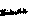 beginfig(1);
% Haider
fill (0.074219,0.152344)..controls (-0.023438,0.304688) and (-0.023438,0.328125)..(0.074219,0.519531)..controls (0.132813,0.628906) and (0.167969,0.667969)..(0.148438,0.605469)..controls (0.128906,0.539063) and (0.132813,0.417969)..(0.156250,0.332031)..controls (0.187500,0.207031) and (0.230469,0.179688)..(0.359375,0.195313)..controls (0.488281,0.207031) and (0.531250,0.253906)..(0.546875,0.378906)..controls (0.562500,0.527344) and (0.546875,0.542969)..(0.406250,0.515625)..controls (0.214844,0.480469) and (0.183594,0.597656)..(0.363281,0.656250)..controls (0.558594,0.718750) and (0.609375,0.824219)..(0.660156,1.246090)..controls (0.695313,1.585940) and (0.687500,1.640630)..(0.601563,1.640630)..controls (0.542969,1.640630) and (0.496094,1.667970)..(0.496094,1.703130)..controls (0.496094,1.738280) and (0.453125,1.750000)..(0.402344,1.726560)..controls (0.285156,1.683590) and (0.273438,1.835940)..(0.382813,1.945310)..controls (0.488281,2.054690) and (0.539063,2.042970)..(0.578125,1.890630)..controls (0.632813,1.687500) and (0.726563,1.792970)..(0.820313,2.148440)..controls (0.863281,2.324220) and (0.921875,2.468750)..(0.953125,2.468750)..controls (1.023440,2.468750) and (1.011720,2.308590)..(0.910156,1.832030)..controls (0.808594,1.378910) and (0.785156,1.003910)..(0.859375,1.007810)..controls (1.000000,1.015630) and (1.125000,1.214840)..(1.250000,1.632810)..controls (1.390630,2.097660) and (1.605470,2.402340)..(1.792970,2.402340)..controls (2.023440,2.402340) and (1.792970,1.660160)..(1.449220,1.285160)..controls (1.230470,1.046880) and (1.195310,0.968750)..(1.195310,0.722656)..controls (1.195310,0.437500) and (1.195310,0.433594)..(1.410160,0.433594)..controls (1.617190,0.433594) and (1.625000,0.445313)..(1.621090,0.656250)..controls (1.613280,0.890625) and (1.812500,1.230470)..(1.957030,1.230470)..controls (2.101560,1.230470) and (2.089840,1.101560)..(1.941410,1.039060)..controls (1.804690,0.976563) and (1.691410,0.625000)..(1.812500,0.625000)..controls (1.953130,0.625000) and (2.144530,0.843750)..(2.183590,1.039060)..controls (2.246090,1.378910) and (2.363280,1.312500)..(2.312500,0.968750)..controls (2.273440,0.675781) and (2.273440,0.675781)..(2.414060,0.769531)..controls (2.492190,0.820313) and (2.597660,0.996094)..(2.648440,1.156250)..controls (2.816410,1.691410) and (2.906250,1.445310)..(2.746090,0.894531)..controls (2.683590,0.687500) and (2.835940,0.714844)..(2.914060,0.925781)..controls (2.949220,1.023440) and (3.042970,1.164060)..(3.113280,1.246090)..controls (3.257810,1.398440) and (3.480470,1.437500)..(3.480470,1.308590)..controls (3.480470,1.191410) and (3.238280,0.816406)..(3.164060,0.816406)..controls (3.128910,0.816406) and (3.097660,0.789063)..(3.097660,0.753906)..controls (3.097660,0.714844) and (3.160160,0.718750)..(3.257810,0.761719)..controls (3.382810,0.820313) and (3.457030,0.968750)..(3.640630,1.523440)..controls (3.769530,1.902340) and (3.898440,2.210940)..(3.929690,2.210940)..controls (4.027340,2.210940) and (4.000000,2.058590)..(3.796880,1.492190)..controls (3.578130,0.867188) and (3.578130,0.878906)..(3.703130,0.878906)..controls (3.753910,0.878906) and (3.851560,0.992188)..(3.921880,1.132810)..controls (4.046880,1.367190) and (4.210940,1.515630)..(4.363280,1.515630)..controls (4.488280,1.515630) and (4.437500,1.355470)..(4.234380,1.113280)..controls (4.125000,0.980469) and (4.054690,0.855469)..(4.074220,0.835938)..controls (4.132810,0.777344) and (4.546880,1.062500)..(4.718750,1.281250)--(4.875000,1.484380)--(4.875000,1.308590)..controls (4.878910,1.101560) and (4.941410,1.085940)..(5.054690,1.261720)..controls (5.144530,1.410160) and (5.320310,1.429690)..(5.320310,1.292970)..controls (5.320310,1.156250) and (5.433590,1.175780)..(5.511720,1.324220)..controls (5.562500,1.414060) and (5.562500,1.488280)..(5.511720,1.578130)..controls (5.425780,1.742190) and (5.519530,1.742190)..(5.625000,1.578130)..controls (5.777340,1.332030) and (5.511720,0.960938)..(5.230470,1.031250)..controls (5.097660,1.066410) and (5.046880,1.035160)..(4.925780,0.847656)..controls (4.742190,0.562500) and (4.597660,0.550781)..(4.656250,0.824219)..controls (4.707030,1.050780) and (4.683590,1.042970)..(4.281250,0.730469)..controls (4.054690,0.554688) and (4.027340,0.546875)..(3.957030,0.644531)--(4.179690,1.164060)..controls (4.214840,1.187500) and (4.242190,1.234380)..(4.242190,1.269530)--(4.242190,1.269530)..controls (4.242190,1.304690) and (4.214840,1.312500)..(4.179690,1.292970)..controls (4.144530,1.269530) and (4.117190,1.222660)..(4.117190,1.191410)..controls (4.117190,1.156250) and (4.144530,1.144530)..(4.179690,1.164060)--(3.957030,0.644531)..controls (3.871090,0.765625) and (3.632810,0.746094)..(3.199220,0.585938)..controls (3.039060,0.523438) and (2.933590,0.511719)..(2.890630,0.554688)--(3.230470,1.042970)..controls (3.316410,1.121090) and (3.335940,1.171880)..(3.289060,1.187500)--(3.289060,1.187500)..controls (3.246090,1.199220) and (3.187500,1.171880)..(3.156250,1.125000)..controls (3.054690,0.968750) and (3.097660,0.921875)..(3.230470,1.042970)--(2.890630,0.554688)..controls (2.859380,0.585938) and (2.792970,0.601563)..(2.750000,0.585938)..controls (2.703130,0.566406) and (2.648440,0.582031)..(2.625000,0.621094)..controls (2.597660,0.667969) and (2.546880,0.667969)..(2.453130,0.621094)..controls (2.382810,0.582031) and (2.273440,0.562500)..(2.207030,0.582031)..controls (2.144530,0.597656) and (2.039060,0.574219)..(1.976560,0.531250)..controls (1.914060,0.488281) and (1.707030,0.402344)..(1.515630,0.339844)..controls (1.183590,0.230469) and (1.171880,0.230469)..(1.085940,0.347656)..controls (1.023440,0.425781) and (1.007810,0.546875)..(1.035160,0.714844)..controls (1.070310,0.960938) and (1.070310,0.960938)..(0.925781,0.863281)--(1.328130,1.371090)--(1.476560,1.511720)..controls (1.558590,1.585940) and (1.640630,1.726560)..(1.660160,1.820310)--(1.660160,1.820310)..controls (1.679690,1.914060) and (1.710940,2.039060)..(1.738280,2.101560)..controls (1.761720,2.164060) and (1.750000,2.214840)..(1.710940,2.214840)..controls (1.625000,2.214840) and (1.484380,1.945310)..(1.394530,1.617190)--(1.328130,1.371090)--(0.925781,0.863281)..controls (0.824219,0.796875) and (0.761719,0.667969)..(0.718750,0.433594)..controls (0.671875,0.195313) and (0.617188,0.085938)..(0.527344,0.046875)..controls (0.300781,-0.039062) and (0.183594,-0.011719)..(0.074219,0.152344)--cycle;
% i dot
fill (2.753910,1.949220)..controls (2.726560,1.996090) and (2.722660,2.046880)..(2.742190,2.070310)..controls (2.800780,2.125000) and (2.863280,2.042970)..(2.832030,1.949220)..controls (2.808590,1.886720) and (2.796880,1.886720)..(2.753910,1.949220)--cycle;
% M
fill (5.429690,0.750000)..controls (5.394530,0.886719) and (5.429690,0.941406)..(5.558590,0.941406)..controls (5.605470,0.941406) and (5.628910,0.914063)..(5.609380,0.878906)..controls (5.585940,0.843750) and (5.593750,0.816406)..(5.621090,0.816406)..controls (5.847660,0.816406) and (6.378910,1.554690)..(6.554690,2.105470)..controls (6.617190,2.304690) and (6.695310,2.468750)..(6.734380,2.468750)..controls (6.769530,2.468750) and (6.781250,2.406250)..(6.757810,2.324220)..controls (6.675780,2.035160) and (6.632810,1.367190)..(6.699220,1.406250)..controls (6.734380,1.429690) and (6.875000,1.691410)..(7.007810,1.988280)..controls (7.140630,2.285160) and (7.269530,2.531250)..(7.300780,2.531250)..controls (7.328130,2.531250) and (7.343750,2.410160)..(7.332030,2.261720)..controls (7.320310,2.113280) and (7.332030,1.746090)..(7.359380,1.449220)..controls (7.386720,1.082030) and (7.378910,0.898438)..(7.328130,0.867188)..controls (7.246090,0.812500) and (7.175780,1.140630)..(7.164060,1.609380)--(7.160160,1.925780)--(6.925780,1.437500)..controls (6.640630,0.851563) and (6.531250,0.808594)..(6.527340,1.277340)--(6.527340,1.609380)--(6.347660,1.324220)..controls (6.128910,0.976563) and (5.742190,0.625000)..(5.582030,0.625000)..controls (5.515630,0.625000) and (5.449220,0.679688)..(5.433590,0.750000)--cycle;
% dot
fill (7.671880,1.250000)..controls (7.671880,1.402340) and (7.757810,1.515630)..(7.875000,1.515630)..controls (8.058590,1.515630) and (8.003910,1.234380)..(7.812500,1.207030)..controls (7.734380,1.199220) and (7.671880,1.214840)..(7.671880,1.250000)--cycle;
% K
fill (8.445310,1.671880)..controls (8.457030,2.109380) and (8.445310,2.472660)..(8.421880,2.484380)..controls (8.394530,2.492190) and (8.398440,2.539060)..(8.429690,2.585940)..controls (8.488280,2.679690) and (8.621090,2.167970)..(8.625000,1.843750)..controls (8.625000,1.707030) and (8.660160,1.742190)..(8.792970,2.039060)..controls (8.953130,2.386720) and (9.070310,2.503910)..(9.070310,2.316410)..controls (9.070310,2.269530) and (9.023440,2.136720)..(8.964840,2.023440)..controls (8.863280,1.824220) and (8.867190,1.808590)..(8.996090,1.710940)..controls (9.070310,1.656250) and (9.148440,1.515630)..(9.171880,1.398440)..controls (9.203130,1.234380) and (9.238280,1.195310)..(9.332030,1.218750)..controls (9.503910,1.261720) and (9.531250,1.164060)..(9.367190,1.089840)..controls (9.128910,0.976563) and (9.101560,0.992188)..(9.035160,1.273440)..controls (8.984380,1.472660) and (8.933590,1.546880)..(8.851560,1.546880)..controls (8.710940,1.546880) and (8.644530,1.437500)..(8.593750,1.117190)..controls (8.574220,0.988281) and (8.527340,0.878906)..(8.492190,0.878906)..controls (8.449220,0.878906) and (8.433590,1.167970)..(8.445310,1.671880)--cycle;
% dot
fill (9.585940,1.667970)..controls (9.597660,1.726560) and (9.636720,1.773440)..(9.671880,1.773440)..controls (9.765630,1.765630) and (9.750000,1.625000)..(9.648440,1.593750)..controls (9.593750,1.574220) and (9.570310,1.601560)..(9.585940,1.667970)--cycle;
endfig;
